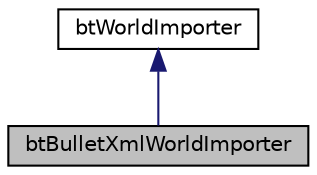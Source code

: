 digraph "btBulletXmlWorldImporter"
{
  edge [fontname="Helvetica",fontsize="10",labelfontname="Helvetica",labelfontsize="10"];
  node [fontname="Helvetica",fontsize="10",shape=record];
  Node1 [label="btBulletXmlWorldImporter",height=0.2,width=0.4,color="black", fillcolor="grey75", style="filled", fontcolor="black"];
  Node2 -> Node1 [dir="back",color="midnightblue",fontsize="10",style="solid"];
  Node2 [label="btWorldImporter",height=0.2,width=0.4,color="black", fillcolor="white", style="filled",URL="$classbt_world_importer.html"];
}
